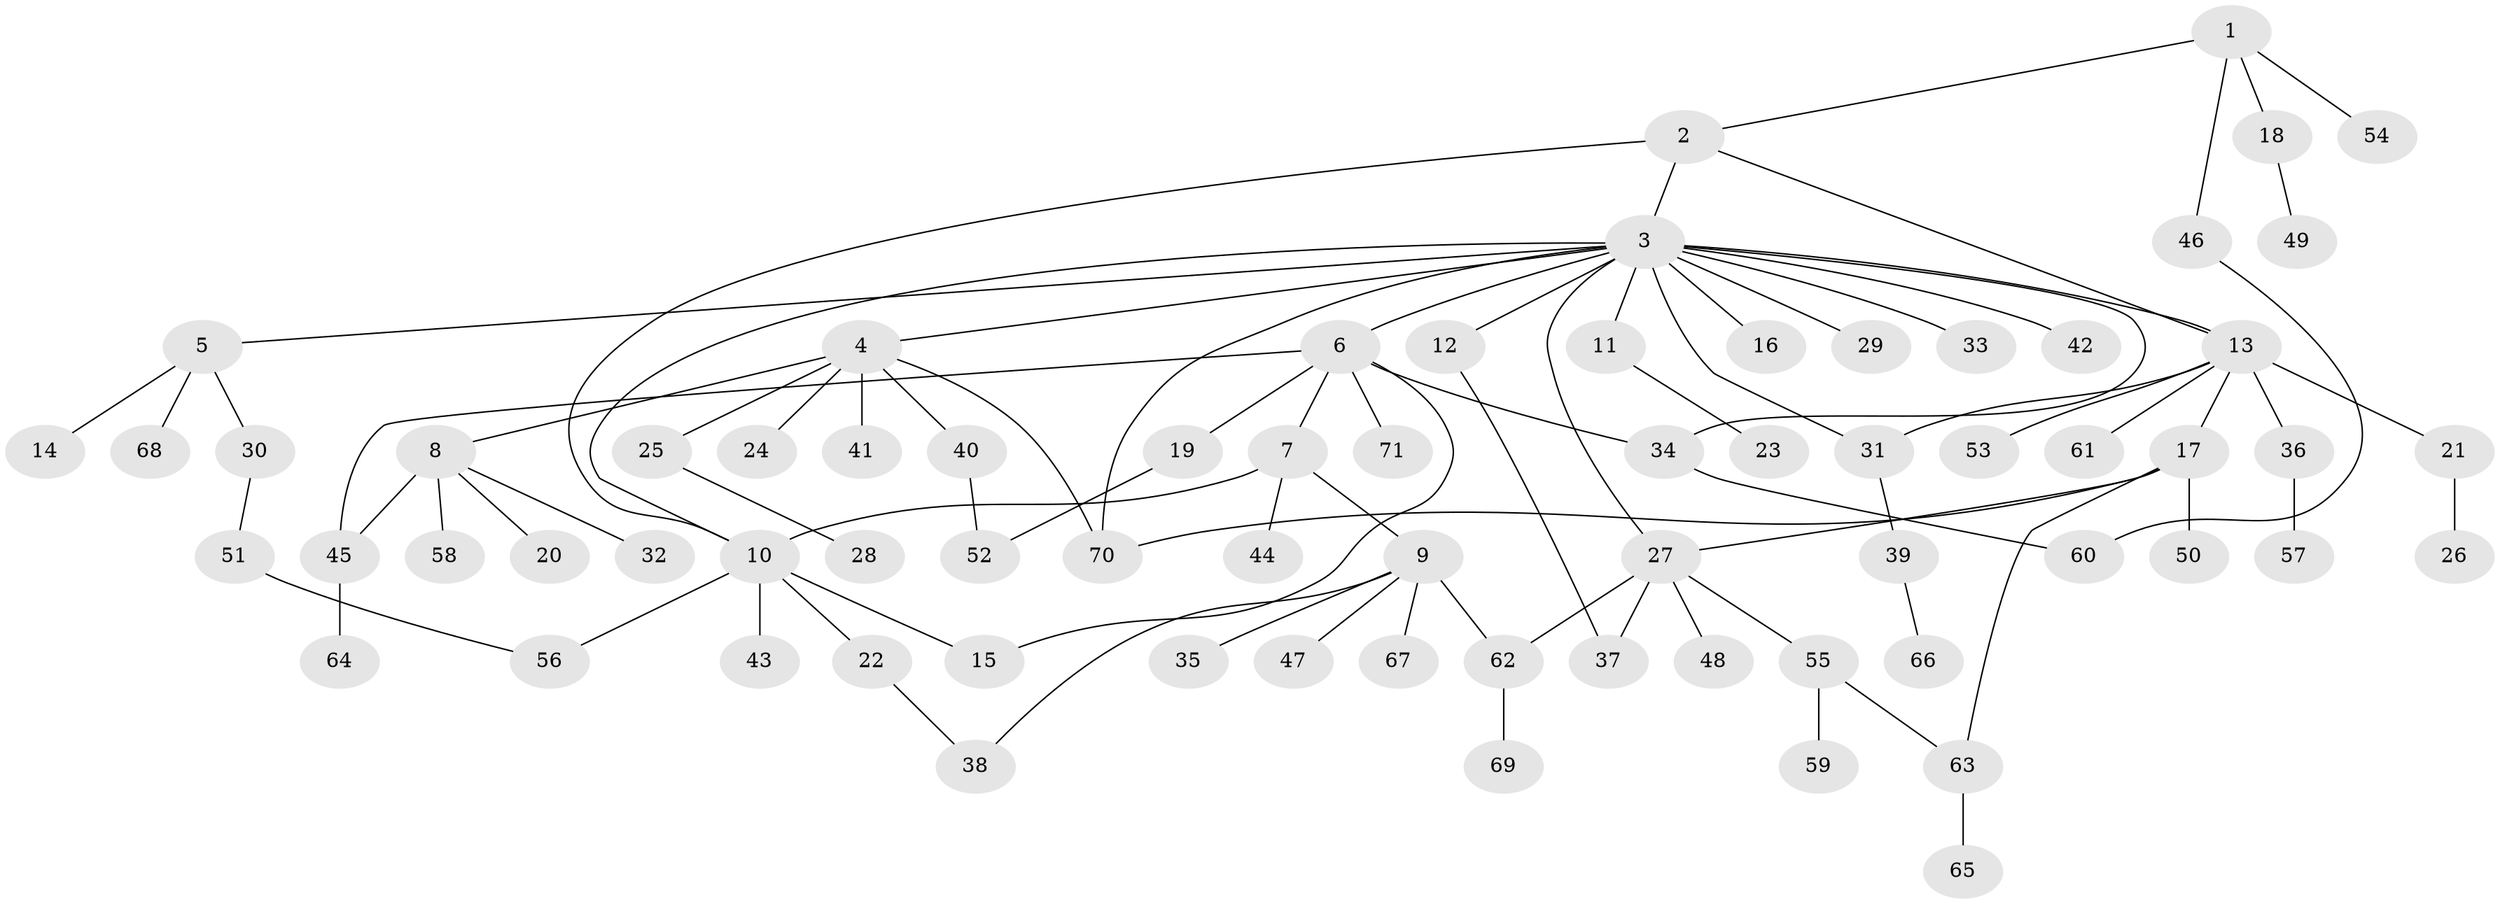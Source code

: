 // Generated by graph-tools (version 1.1) at 2025/01/03/09/25 03:01:37]
// undirected, 71 vertices, 87 edges
graph export_dot {
graph [start="1"]
  node [color=gray90,style=filled];
  1;
  2;
  3;
  4;
  5;
  6;
  7;
  8;
  9;
  10;
  11;
  12;
  13;
  14;
  15;
  16;
  17;
  18;
  19;
  20;
  21;
  22;
  23;
  24;
  25;
  26;
  27;
  28;
  29;
  30;
  31;
  32;
  33;
  34;
  35;
  36;
  37;
  38;
  39;
  40;
  41;
  42;
  43;
  44;
  45;
  46;
  47;
  48;
  49;
  50;
  51;
  52;
  53;
  54;
  55;
  56;
  57;
  58;
  59;
  60;
  61;
  62;
  63;
  64;
  65;
  66;
  67;
  68;
  69;
  70;
  71;
  1 -- 2;
  1 -- 18;
  1 -- 46;
  1 -- 54;
  2 -- 3;
  2 -- 10;
  2 -- 13;
  3 -- 4;
  3 -- 5;
  3 -- 6;
  3 -- 10;
  3 -- 11;
  3 -- 12;
  3 -- 13;
  3 -- 16;
  3 -- 27;
  3 -- 29;
  3 -- 31;
  3 -- 33;
  3 -- 34;
  3 -- 42;
  3 -- 70;
  4 -- 8;
  4 -- 24;
  4 -- 25;
  4 -- 40;
  4 -- 41;
  4 -- 70;
  5 -- 14;
  5 -- 30;
  5 -- 68;
  6 -- 7;
  6 -- 15;
  6 -- 19;
  6 -- 34;
  6 -- 45;
  6 -- 71;
  7 -- 9;
  7 -- 10;
  7 -- 44;
  8 -- 20;
  8 -- 32;
  8 -- 45;
  8 -- 58;
  9 -- 35;
  9 -- 38;
  9 -- 47;
  9 -- 62;
  9 -- 67;
  10 -- 15;
  10 -- 22;
  10 -- 43;
  10 -- 56;
  11 -- 23;
  12 -- 37;
  13 -- 17;
  13 -- 21;
  13 -- 31;
  13 -- 36;
  13 -- 53;
  13 -- 61;
  17 -- 27;
  17 -- 50;
  17 -- 63;
  17 -- 70;
  18 -- 49;
  19 -- 52;
  21 -- 26;
  22 -- 38;
  25 -- 28;
  27 -- 37;
  27 -- 48;
  27 -- 55;
  27 -- 62;
  30 -- 51;
  31 -- 39;
  34 -- 60;
  36 -- 57;
  39 -- 66;
  40 -- 52;
  45 -- 64;
  46 -- 60;
  51 -- 56;
  55 -- 59;
  55 -- 63;
  62 -- 69;
  63 -- 65;
}
